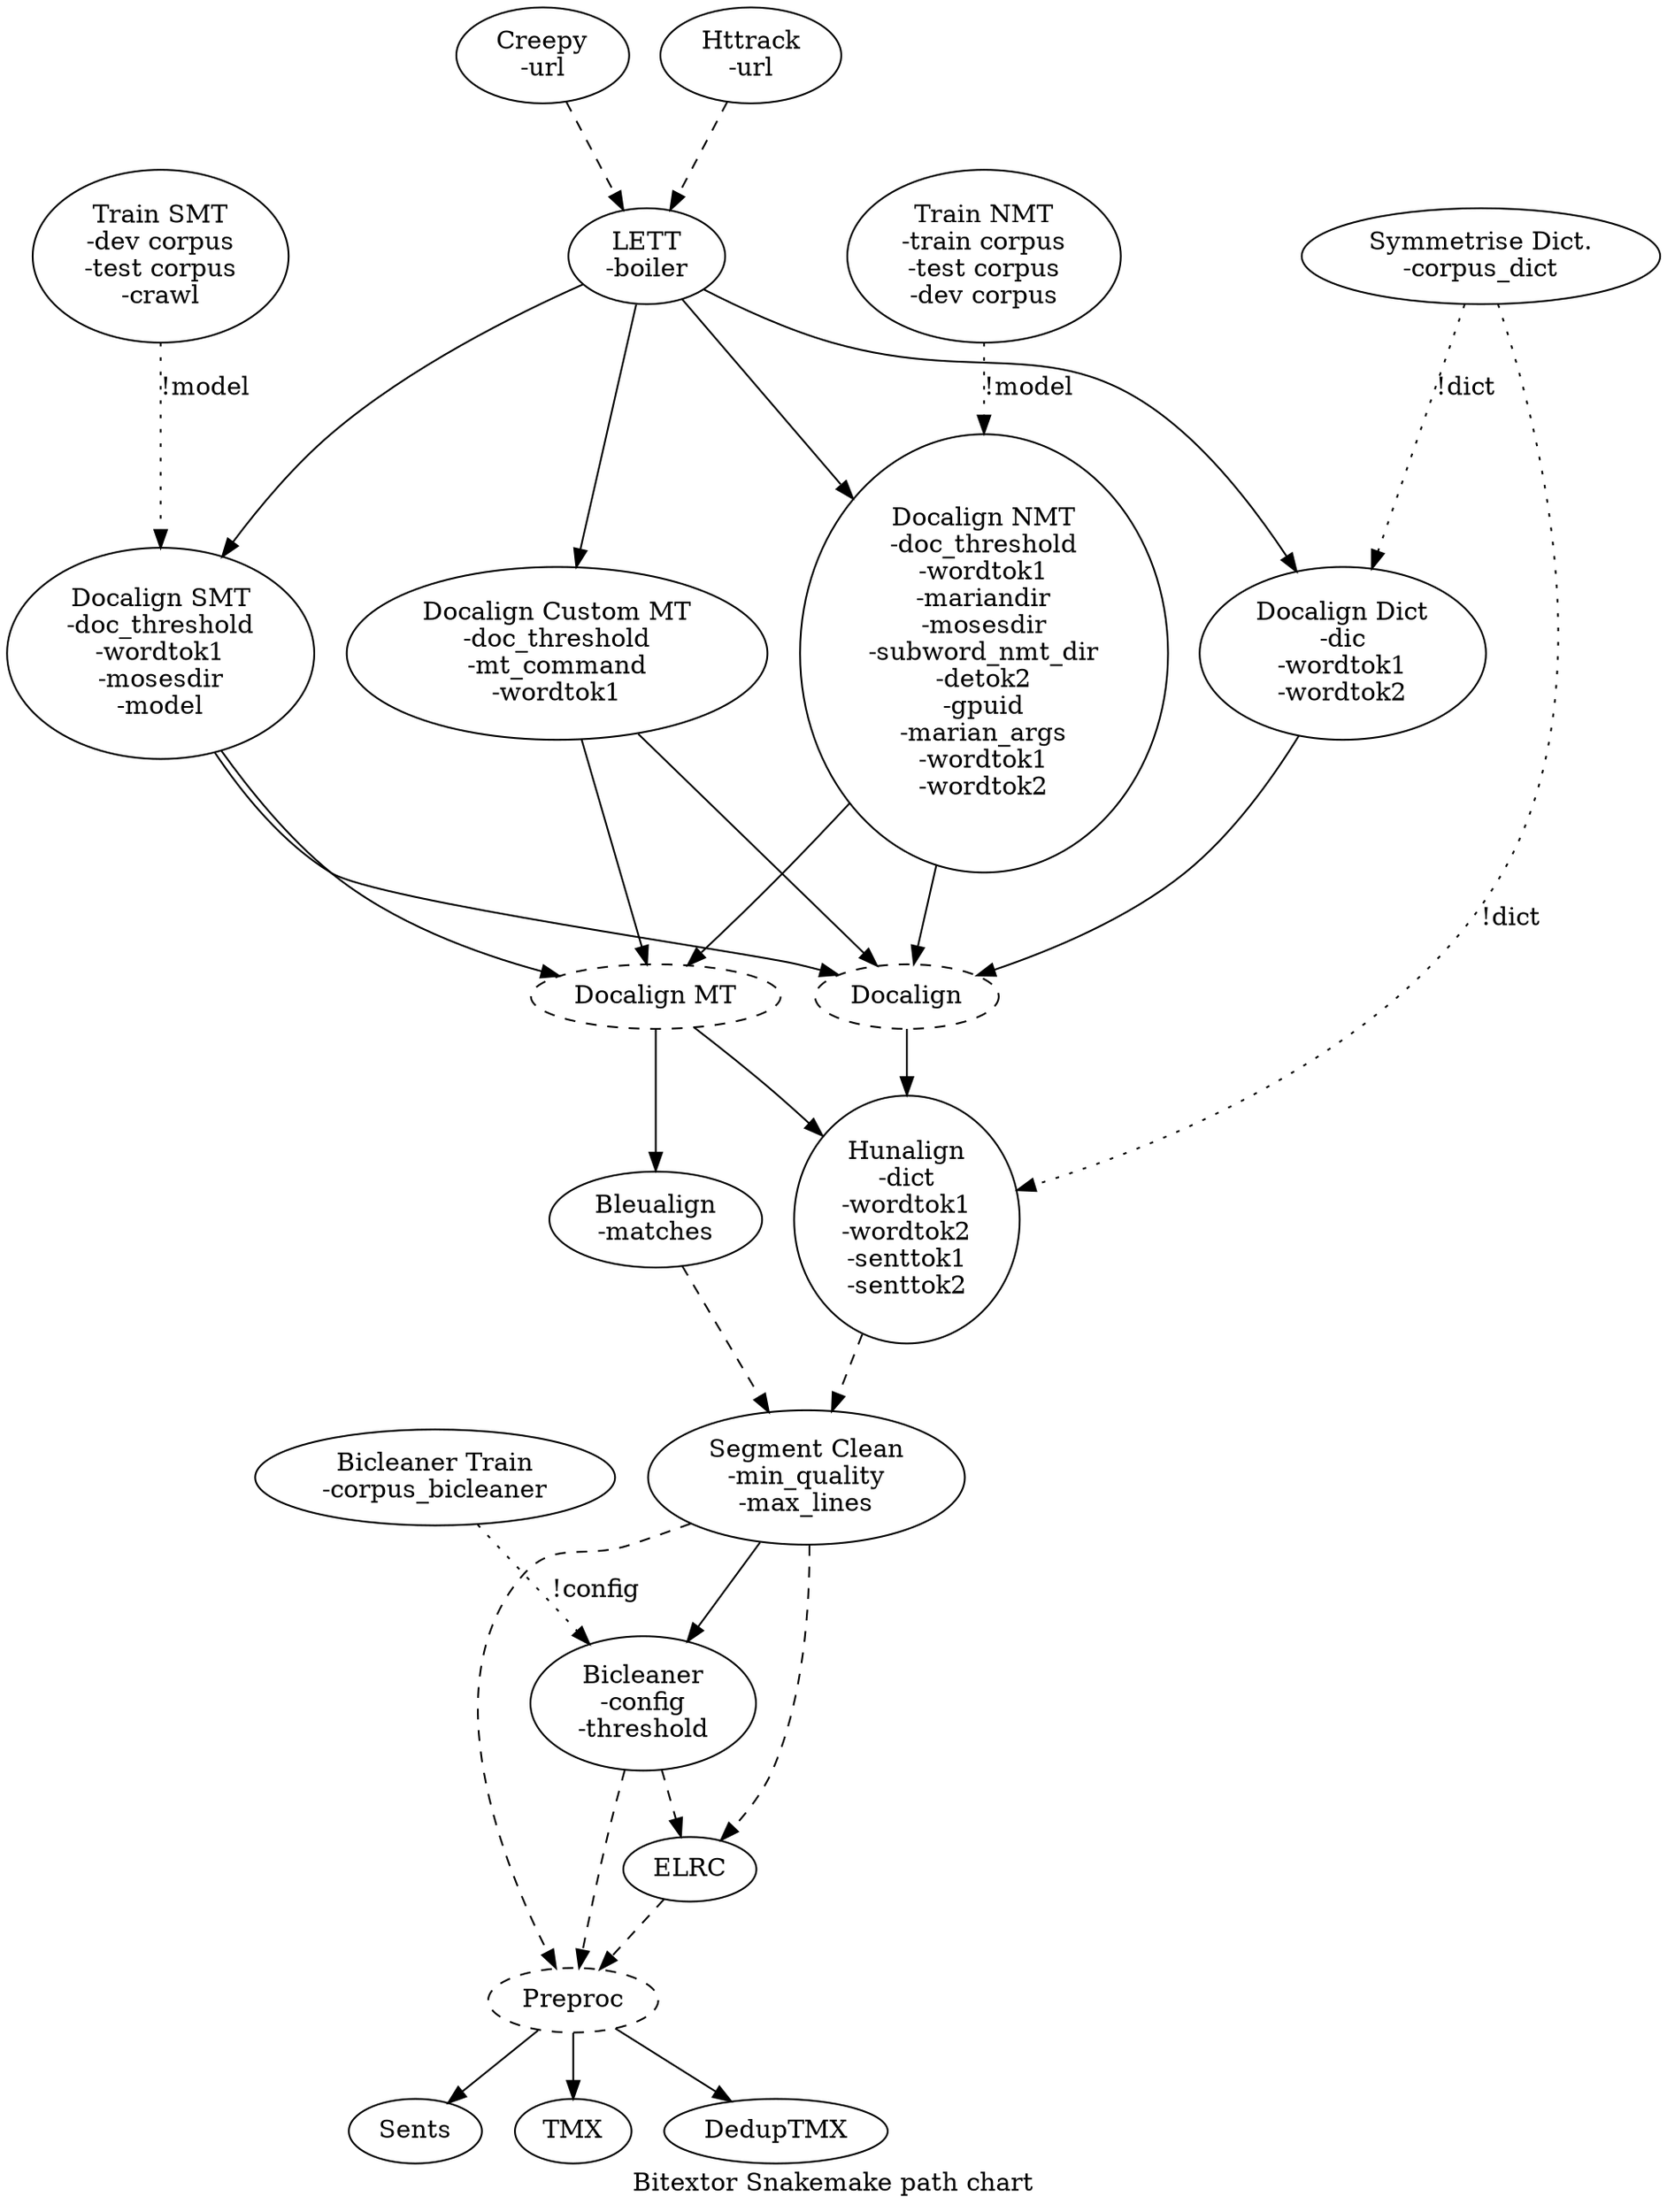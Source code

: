 digraph Snakemake {
  label="Bitextor Snakemake path chart"

  #Nodes
  Creepy [label="Creepy\n-url"]
  Httrack [label="Httrack\n-url"]
  LETT [label="LETT\n-boiler"]
  DocalignDict [label="Docalign Dict\n-dic\n-wordtok1\n-wordtok2"]
  DocalignSMT [label="Docalign SMT\n-doc_threshold\n-wordtok1\n-mosesdir\n-model"]
  DocalignNMT [label="Docalign NMT\n-doc_threshold\n-wordtok1\n-mariandir\n-mosesdir\n-subword_nmt_dir\n-detok2\n-gpuid\n-marian_args\n-wordtok1\n-wordtok2"]
  DocalignCustomMT [label="Docalign Custom MT\n-doc_threshold\n-mt_command\n-wordtok1"]
  TrainSMT [label="Train SMT\n-dev corpus\n-test corpus\n-crawl"]
  TrainNMT [label="Train NMT\n-train corpus\n-test corpus\n-dev corpus"]
  SymmetriseDic [label="Symmetrise Dict.\n-corpus_dict"]
  Docalign [style=dashed]
  DocalignMT [label="Docalign MT", style=dashed]
  Hunalign [label="Hunalign\n-dict\n-wordtok1\n-wordtok2\n-senttok1\n-senttok2"]
  Bleualign [label="Bleualign\n-matches"]
  Segclean [label="Segment Clean\n-min_quality\n-max_lines"]
  Bicleaner [label="Bicleaner\n-config\n-threshold"]
  BicleanerTrain [label="Bicleaner Train\n-corpus_bicleaner"]
  ELRC
  Preproc [style=dashed]
  Sents [style=rounded]
  TMX [style=rounded]
  DedupTMX [style=rounded]

  #Relations
  {Creepy,Httrack} -> LETT [style=dashed]
  LETT -> {DocalignDict,DocalignSMT,DocalignNMT,DocalignCustomMT}
  SymmetriseDic -> {DocalignDict,Hunalign} [label="!dict", style=dotted]
  TrainSMT -> DocalignSMT [label="!model", style=dotted]
  TrainNMT -> DocalignNMT [label="!model", style=dotted]
  {DocalignDict,DocalignSMT,DocalignNMT,DocalignCustomMT} -> Docalign
  {DocalignSMT,DocalignNMT,DocalignCustomMT} -> DocalignMT
  {Docalign,DocalignMT} -> Hunalign
  DocalignMT -> Bleualign
  BicleanerTrain -> Bicleaner [label="!config", style=dotted]
  {Hunalign,Bleualign} -> Segclean [style=dashed]
  {Segclean,Bicleaner,ELRC} -> Preproc [style=dashed]
  {Segclean,Bicleaner} -> ELRC [style=dashed]
  Segclean -> Bicleaner
  Preproc -> {Sents,TMX,DedupTMX}

}
